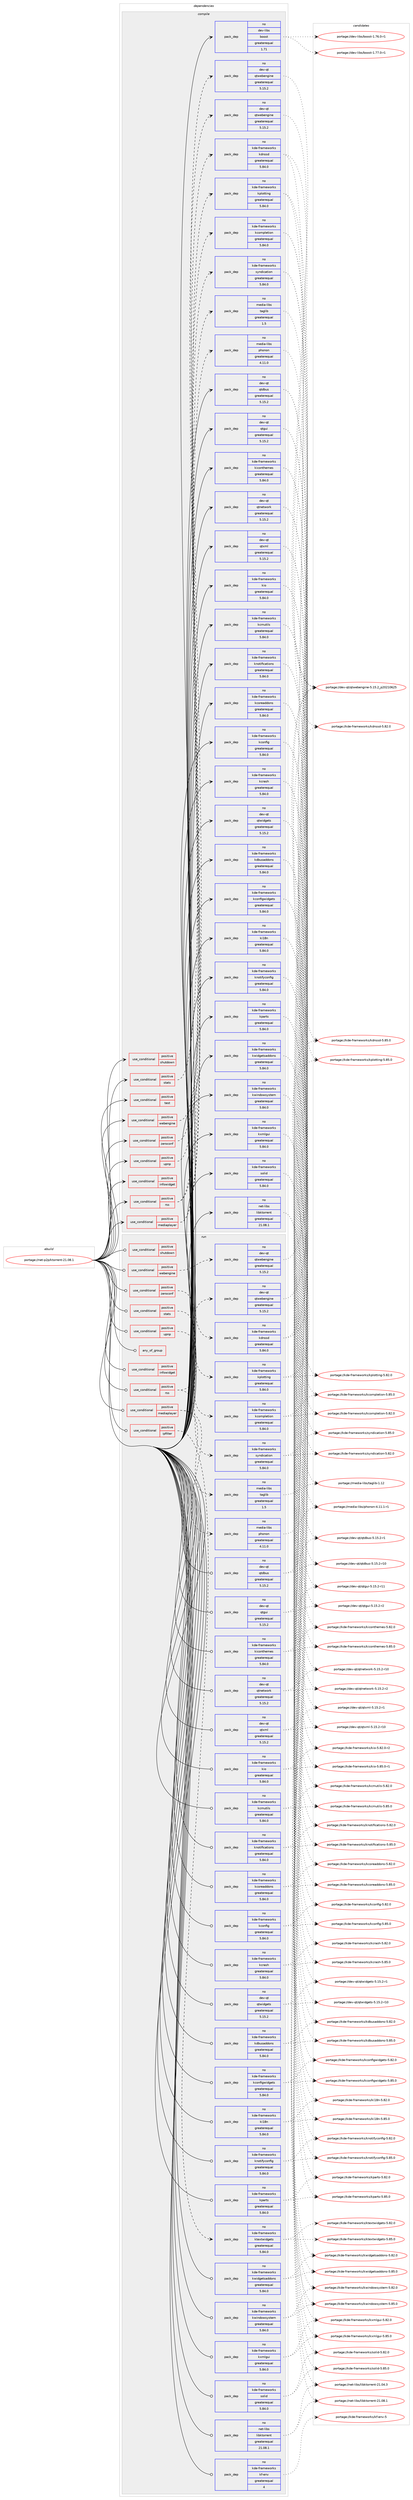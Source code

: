 digraph prolog {

# *************
# Graph options
# *************

newrank=true;
concentrate=true;
compound=true;
graph [rankdir=LR,fontname=Helvetica,fontsize=10,ranksep=1.5];#, ranksep=2.5, nodesep=0.2];
edge  [arrowhead=vee];
node  [fontname=Helvetica,fontsize=10];

# **********
# The ebuild
# **********

subgraph cluster_leftcol {
color=gray;
rank=same;
label=<<i>ebuild</i>>;
id [label="portage://net-p2p/ktorrent-21.08.1", color=red, width=4, href="../net-p2p/ktorrent-21.08.1.svg"];
}

# ****************
# The dependencies
# ****************

subgraph cluster_midcol {
color=gray;
label=<<i>dependencies</i>>;
subgraph cluster_compile {
fillcolor="#eeeeee";
style=filled;
label=<<i>compile</i>>;
subgraph cond71 {
dependency236 [label=<<TABLE BORDER="0" CELLBORDER="1" CELLSPACING="0" CELLPADDING="4"><TR><TD ROWSPAN="3" CELLPADDING="10">use_conditional</TD></TR><TR><TD>positive</TD></TR><TR><TD>infowidget</TD></TR></TABLE>>, shape=none, color=red];
# *** BEGIN UNKNOWN DEPENDENCY TYPE (TODO) ***
# dependency236 -> package_dependency(portage://net-p2p/ktorrent-21.08.1,install,no,dev-libs,geoip,none,[,,],[],[])
# *** END UNKNOWN DEPENDENCY TYPE (TODO) ***

}
id:e -> dependency236:w [weight=20,style="solid",arrowhead="vee"];
subgraph cond72 {
dependency237 [label=<<TABLE BORDER="0" CELLBORDER="1" CELLSPACING="0" CELLPADDING="4"><TR><TD ROWSPAN="3" CELLPADDING="10">use_conditional</TD></TR><TR><TD>positive</TD></TR><TR><TD>mediaplayer</TD></TR></TABLE>>, shape=none, color=red];
subgraph pack163 {
dependency238 [label=<<TABLE BORDER="0" CELLBORDER="1" CELLSPACING="0" CELLPADDING="4" WIDTH="220"><TR><TD ROWSPAN="6" CELLPADDING="30">pack_dep</TD></TR><TR><TD WIDTH="110">no</TD></TR><TR><TD>media-libs</TD></TR><TR><TD>phonon</TD></TR><TR><TD>greaterequal</TD></TR><TR><TD>4.11.0</TD></TR></TABLE>>, shape=none, color=blue];
}
dependency237:e -> dependency238:w [weight=20,style="dashed",arrowhead="vee"];
subgraph pack164 {
dependency239 [label=<<TABLE BORDER="0" CELLBORDER="1" CELLSPACING="0" CELLPADDING="4" WIDTH="220"><TR><TD ROWSPAN="6" CELLPADDING="30">pack_dep</TD></TR><TR><TD WIDTH="110">no</TD></TR><TR><TD>media-libs</TD></TR><TR><TD>taglib</TD></TR><TR><TD>greaterequal</TD></TR><TR><TD>1.5</TD></TR></TABLE>>, shape=none, color=blue];
}
dependency237:e -> dependency239:w [weight=20,style="dashed",arrowhead="vee"];
}
id:e -> dependency237:w [weight=20,style="solid",arrowhead="vee"];
subgraph cond73 {
dependency240 [label=<<TABLE BORDER="0" CELLBORDER="1" CELLSPACING="0" CELLPADDING="4"><TR><TD ROWSPAN="3" CELLPADDING="10">use_conditional</TD></TR><TR><TD>positive</TD></TR><TR><TD>rss</TD></TR></TABLE>>, shape=none, color=red];
subgraph pack165 {
dependency241 [label=<<TABLE BORDER="0" CELLBORDER="1" CELLSPACING="0" CELLPADDING="4" WIDTH="220"><TR><TD ROWSPAN="6" CELLPADDING="30">pack_dep</TD></TR><TR><TD WIDTH="110">no</TD></TR><TR><TD>dev-qt</TD></TR><TR><TD>qtwebengine</TD></TR><TR><TD>greaterequal</TD></TR><TR><TD>5.15.2</TD></TR></TABLE>>, shape=none, color=blue];
}
dependency240:e -> dependency241:w [weight=20,style="dashed",arrowhead="vee"];
subgraph pack166 {
dependency242 [label=<<TABLE BORDER="0" CELLBORDER="1" CELLSPACING="0" CELLPADDING="4" WIDTH="220"><TR><TD ROWSPAN="6" CELLPADDING="30">pack_dep</TD></TR><TR><TD WIDTH="110">no</TD></TR><TR><TD>kde-frameworks</TD></TR><TR><TD>syndication</TD></TR><TR><TD>greaterequal</TD></TR><TR><TD>5.84.0</TD></TR></TABLE>>, shape=none, color=blue];
}
dependency240:e -> dependency242:w [weight=20,style="dashed",arrowhead="vee"];
}
id:e -> dependency240:w [weight=20,style="solid",arrowhead="vee"];
subgraph cond74 {
dependency243 [label=<<TABLE BORDER="0" CELLBORDER="1" CELLSPACING="0" CELLPADDING="4"><TR><TD ROWSPAN="3" CELLPADDING="10">use_conditional</TD></TR><TR><TD>positive</TD></TR><TR><TD>shutdown</TD></TR></TABLE>>, shape=none, color=red];
# *** BEGIN UNKNOWN DEPENDENCY TYPE (TODO) ***
# dependency243 -> package_dependency(portage://net-p2p/ktorrent-21.08.1,install,no,kde-plasma,libkworkspace,none,[,,],[slot(5)],[])
# *** END UNKNOWN DEPENDENCY TYPE (TODO) ***

}
id:e -> dependency243:w [weight=20,style="solid",arrowhead="vee"];
subgraph cond75 {
dependency244 [label=<<TABLE BORDER="0" CELLBORDER="1" CELLSPACING="0" CELLPADDING="4"><TR><TD ROWSPAN="3" CELLPADDING="10">use_conditional</TD></TR><TR><TD>positive</TD></TR><TR><TD>stats</TD></TR></TABLE>>, shape=none, color=red];
subgraph pack167 {
dependency245 [label=<<TABLE BORDER="0" CELLBORDER="1" CELLSPACING="0" CELLPADDING="4" WIDTH="220"><TR><TD ROWSPAN="6" CELLPADDING="30">pack_dep</TD></TR><TR><TD WIDTH="110">no</TD></TR><TR><TD>kde-frameworks</TD></TR><TR><TD>kplotting</TD></TR><TR><TD>greaterequal</TD></TR><TR><TD>5.84.0</TD></TR></TABLE>>, shape=none, color=blue];
}
dependency244:e -> dependency245:w [weight=20,style="dashed",arrowhead="vee"];
}
id:e -> dependency244:w [weight=20,style="solid",arrowhead="vee"];
subgraph cond76 {
dependency246 [label=<<TABLE BORDER="0" CELLBORDER="1" CELLSPACING="0" CELLPADDING="4"><TR><TD ROWSPAN="3" CELLPADDING="10">use_conditional</TD></TR><TR><TD>positive</TD></TR><TR><TD>test</TD></TR></TABLE>>, shape=none, color=red];
# *** BEGIN UNKNOWN DEPENDENCY TYPE (TODO) ***
# dependency246 -> package_dependency(portage://net-p2p/ktorrent-21.08.1,install,no,dev-qt,qttest,none,[,,],[slot(5)],[])
# *** END UNKNOWN DEPENDENCY TYPE (TODO) ***

}
id:e -> dependency246:w [weight=20,style="solid",arrowhead="vee"];
subgraph cond77 {
dependency247 [label=<<TABLE BORDER="0" CELLBORDER="1" CELLSPACING="0" CELLPADDING="4"><TR><TD ROWSPAN="3" CELLPADDING="10">use_conditional</TD></TR><TR><TD>positive</TD></TR><TR><TD>upnp</TD></TR></TABLE>>, shape=none, color=red];
subgraph pack168 {
dependency248 [label=<<TABLE BORDER="0" CELLBORDER="1" CELLSPACING="0" CELLPADDING="4" WIDTH="220"><TR><TD ROWSPAN="6" CELLPADDING="30">pack_dep</TD></TR><TR><TD WIDTH="110">no</TD></TR><TR><TD>kde-frameworks</TD></TR><TR><TD>kcompletion</TD></TR><TR><TD>greaterequal</TD></TR><TR><TD>5.84.0</TD></TR></TABLE>>, shape=none, color=blue];
}
dependency247:e -> dependency248:w [weight=20,style="dashed",arrowhead="vee"];
}
id:e -> dependency247:w [weight=20,style="solid",arrowhead="vee"];
subgraph cond78 {
dependency249 [label=<<TABLE BORDER="0" CELLBORDER="1" CELLSPACING="0" CELLPADDING="4"><TR><TD ROWSPAN="3" CELLPADDING="10">use_conditional</TD></TR><TR><TD>positive</TD></TR><TR><TD>webengine</TD></TR></TABLE>>, shape=none, color=red];
subgraph pack169 {
dependency250 [label=<<TABLE BORDER="0" CELLBORDER="1" CELLSPACING="0" CELLPADDING="4" WIDTH="220"><TR><TD ROWSPAN="6" CELLPADDING="30">pack_dep</TD></TR><TR><TD WIDTH="110">no</TD></TR><TR><TD>dev-qt</TD></TR><TR><TD>qtwebengine</TD></TR><TR><TD>greaterequal</TD></TR><TR><TD>5.15.2</TD></TR></TABLE>>, shape=none, color=blue];
}
dependency249:e -> dependency250:w [weight=20,style="dashed",arrowhead="vee"];
}
id:e -> dependency249:w [weight=20,style="solid",arrowhead="vee"];
subgraph cond79 {
dependency251 [label=<<TABLE BORDER="0" CELLBORDER="1" CELLSPACING="0" CELLPADDING="4"><TR><TD ROWSPAN="3" CELLPADDING="10">use_conditional</TD></TR><TR><TD>positive</TD></TR><TR><TD>zeroconf</TD></TR></TABLE>>, shape=none, color=red];
subgraph pack170 {
dependency252 [label=<<TABLE BORDER="0" CELLBORDER="1" CELLSPACING="0" CELLPADDING="4" WIDTH="220"><TR><TD ROWSPAN="6" CELLPADDING="30">pack_dep</TD></TR><TR><TD WIDTH="110">no</TD></TR><TR><TD>kde-frameworks</TD></TR><TR><TD>kdnssd</TD></TR><TR><TD>greaterequal</TD></TR><TR><TD>5.84.0</TD></TR></TABLE>>, shape=none, color=blue];
}
dependency251:e -> dependency252:w [weight=20,style="dashed",arrowhead="vee"];
}
id:e -> dependency251:w [weight=20,style="solid",arrowhead="vee"];
subgraph pack171 {
dependency253 [label=<<TABLE BORDER="0" CELLBORDER="1" CELLSPACING="0" CELLPADDING="4" WIDTH="220"><TR><TD ROWSPAN="6" CELLPADDING="30">pack_dep</TD></TR><TR><TD WIDTH="110">no</TD></TR><TR><TD>dev-libs</TD></TR><TR><TD>boost</TD></TR><TR><TD>greaterequal</TD></TR><TR><TD>1.71</TD></TR></TABLE>>, shape=none, color=blue];
}
id:e -> dependency253:w [weight=20,style="solid",arrowhead="vee"];
# *** BEGIN UNKNOWN DEPENDENCY TYPE (TODO) ***
# id -> package_dependency(portage://net-p2p/ktorrent-21.08.1,install,no,dev-qt,qtcore,none,[,,],[slot(5)],[])
# *** END UNKNOWN DEPENDENCY TYPE (TODO) ***

subgraph pack172 {
dependency254 [label=<<TABLE BORDER="0" CELLBORDER="1" CELLSPACING="0" CELLPADDING="4" WIDTH="220"><TR><TD ROWSPAN="6" CELLPADDING="30">pack_dep</TD></TR><TR><TD WIDTH="110">no</TD></TR><TR><TD>dev-qt</TD></TR><TR><TD>qtdbus</TD></TR><TR><TD>greaterequal</TD></TR><TR><TD>5.15.2</TD></TR></TABLE>>, shape=none, color=blue];
}
id:e -> dependency254:w [weight=20,style="solid",arrowhead="vee"];
subgraph pack173 {
dependency255 [label=<<TABLE BORDER="0" CELLBORDER="1" CELLSPACING="0" CELLPADDING="4" WIDTH="220"><TR><TD ROWSPAN="6" CELLPADDING="30">pack_dep</TD></TR><TR><TD WIDTH="110">no</TD></TR><TR><TD>dev-qt</TD></TR><TR><TD>qtgui</TD></TR><TR><TD>greaterequal</TD></TR><TR><TD>5.15.2</TD></TR></TABLE>>, shape=none, color=blue];
}
id:e -> dependency255:w [weight=20,style="solid",arrowhead="vee"];
subgraph pack174 {
dependency256 [label=<<TABLE BORDER="0" CELLBORDER="1" CELLSPACING="0" CELLPADDING="4" WIDTH="220"><TR><TD ROWSPAN="6" CELLPADDING="30">pack_dep</TD></TR><TR><TD WIDTH="110">no</TD></TR><TR><TD>dev-qt</TD></TR><TR><TD>qtnetwork</TD></TR><TR><TD>greaterequal</TD></TR><TR><TD>5.15.2</TD></TR></TABLE>>, shape=none, color=blue];
}
id:e -> dependency256:w [weight=20,style="solid",arrowhead="vee"];
subgraph pack175 {
dependency257 [label=<<TABLE BORDER="0" CELLBORDER="1" CELLSPACING="0" CELLPADDING="4" WIDTH="220"><TR><TD ROWSPAN="6" CELLPADDING="30">pack_dep</TD></TR><TR><TD WIDTH="110">no</TD></TR><TR><TD>dev-qt</TD></TR><TR><TD>qtwidgets</TD></TR><TR><TD>greaterequal</TD></TR><TR><TD>5.15.2</TD></TR></TABLE>>, shape=none, color=blue];
}
id:e -> dependency257:w [weight=20,style="solid",arrowhead="vee"];
subgraph pack176 {
dependency258 [label=<<TABLE BORDER="0" CELLBORDER="1" CELLSPACING="0" CELLPADDING="4" WIDTH="220"><TR><TD ROWSPAN="6" CELLPADDING="30">pack_dep</TD></TR><TR><TD WIDTH="110">no</TD></TR><TR><TD>dev-qt</TD></TR><TR><TD>qtxml</TD></TR><TR><TD>greaterequal</TD></TR><TR><TD>5.15.2</TD></TR></TABLE>>, shape=none, color=blue];
}
id:e -> dependency258:w [weight=20,style="solid",arrowhead="vee"];
subgraph pack177 {
dependency259 [label=<<TABLE BORDER="0" CELLBORDER="1" CELLSPACING="0" CELLPADDING="4" WIDTH="220"><TR><TD ROWSPAN="6" CELLPADDING="30">pack_dep</TD></TR><TR><TD WIDTH="110">no</TD></TR><TR><TD>kde-frameworks</TD></TR><TR><TD>kcmutils</TD></TR><TR><TD>greaterequal</TD></TR><TR><TD>5.84.0</TD></TR></TABLE>>, shape=none, color=blue];
}
id:e -> dependency259:w [weight=20,style="solid",arrowhead="vee"];
subgraph pack178 {
dependency260 [label=<<TABLE BORDER="0" CELLBORDER="1" CELLSPACING="0" CELLPADDING="4" WIDTH="220"><TR><TD ROWSPAN="6" CELLPADDING="30">pack_dep</TD></TR><TR><TD WIDTH="110">no</TD></TR><TR><TD>kde-frameworks</TD></TR><TR><TD>kconfig</TD></TR><TR><TD>greaterequal</TD></TR><TR><TD>5.84.0</TD></TR></TABLE>>, shape=none, color=blue];
}
id:e -> dependency260:w [weight=20,style="solid",arrowhead="vee"];
subgraph pack179 {
dependency261 [label=<<TABLE BORDER="0" CELLBORDER="1" CELLSPACING="0" CELLPADDING="4" WIDTH="220"><TR><TD ROWSPAN="6" CELLPADDING="30">pack_dep</TD></TR><TR><TD WIDTH="110">no</TD></TR><TR><TD>kde-frameworks</TD></TR><TR><TD>kconfigwidgets</TD></TR><TR><TD>greaterequal</TD></TR><TR><TD>5.84.0</TD></TR></TABLE>>, shape=none, color=blue];
}
id:e -> dependency261:w [weight=20,style="solid",arrowhead="vee"];
subgraph pack180 {
dependency262 [label=<<TABLE BORDER="0" CELLBORDER="1" CELLSPACING="0" CELLPADDING="4" WIDTH="220"><TR><TD ROWSPAN="6" CELLPADDING="30">pack_dep</TD></TR><TR><TD WIDTH="110">no</TD></TR><TR><TD>kde-frameworks</TD></TR><TR><TD>kcoreaddons</TD></TR><TR><TD>greaterequal</TD></TR><TR><TD>5.84.0</TD></TR></TABLE>>, shape=none, color=blue];
}
id:e -> dependency262:w [weight=20,style="solid",arrowhead="vee"];
subgraph pack181 {
dependency263 [label=<<TABLE BORDER="0" CELLBORDER="1" CELLSPACING="0" CELLPADDING="4" WIDTH="220"><TR><TD ROWSPAN="6" CELLPADDING="30">pack_dep</TD></TR><TR><TD WIDTH="110">no</TD></TR><TR><TD>kde-frameworks</TD></TR><TR><TD>kcrash</TD></TR><TR><TD>greaterequal</TD></TR><TR><TD>5.84.0</TD></TR></TABLE>>, shape=none, color=blue];
}
id:e -> dependency263:w [weight=20,style="solid",arrowhead="vee"];
subgraph pack182 {
dependency264 [label=<<TABLE BORDER="0" CELLBORDER="1" CELLSPACING="0" CELLPADDING="4" WIDTH="220"><TR><TD ROWSPAN="6" CELLPADDING="30">pack_dep</TD></TR><TR><TD WIDTH="110">no</TD></TR><TR><TD>kde-frameworks</TD></TR><TR><TD>kdbusaddons</TD></TR><TR><TD>greaterequal</TD></TR><TR><TD>5.84.0</TD></TR></TABLE>>, shape=none, color=blue];
}
id:e -> dependency264:w [weight=20,style="solid",arrowhead="vee"];
subgraph pack183 {
dependency265 [label=<<TABLE BORDER="0" CELLBORDER="1" CELLSPACING="0" CELLPADDING="4" WIDTH="220"><TR><TD ROWSPAN="6" CELLPADDING="30">pack_dep</TD></TR><TR><TD WIDTH="110">no</TD></TR><TR><TD>kde-frameworks</TD></TR><TR><TD>ki18n</TD></TR><TR><TD>greaterequal</TD></TR><TR><TD>5.84.0</TD></TR></TABLE>>, shape=none, color=blue];
}
id:e -> dependency265:w [weight=20,style="solid",arrowhead="vee"];
subgraph pack184 {
dependency266 [label=<<TABLE BORDER="0" CELLBORDER="1" CELLSPACING="0" CELLPADDING="4" WIDTH="220"><TR><TD ROWSPAN="6" CELLPADDING="30">pack_dep</TD></TR><TR><TD WIDTH="110">no</TD></TR><TR><TD>kde-frameworks</TD></TR><TR><TD>kiconthemes</TD></TR><TR><TD>greaterequal</TD></TR><TR><TD>5.84.0</TD></TR></TABLE>>, shape=none, color=blue];
}
id:e -> dependency266:w [weight=20,style="solid",arrowhead="vee"];
subgraph pack185 {
dependency267 [label=<<TABLE BORDER="0" CELLBORDER="1" CELLSPACING="0" CELLPADDING="4" WIDTH="220"><TR><TD ROWSPAN="6" CELLPADDING="30">pack_dep</TD></TR><TR><TD WIDTH="110">no</TD></TR><TR><TD>kde-frameworks</TD></TR><TR><TD>kio</TD></TR><TR><TD>greaterequal</TD></TR><TR><TD>5.84.0</TD></TR></TABLE>>, shape=none, color=blue];
}
id:e -> dependency267:w [weight=20,style="solid",arrowhead="vee"];
subgraph pack186 {
dependency268 [label=<<TABLE BORDER="0" CELLBORDER="1" CELLSPACING="0" CELLPADDING="4" WIDTH="220"><TR><TD ROWSPAN="6" CELLPADDING="30">pack_dep</TD></TR><TR><TD WIDTH="110">no</TD></TR><TR><TD>kde-frameworks</TD></TR><TR><TD>knotifications</TD></TR><TR><TD>greaterequal</TD></TR><TR><TD>5.84.0</TD></TR></TABLE>>, shape=none, color=blue];
}
id:e -> dependency268:w [weight=20,style="solid",arrowhead="vee"];
subgraph pack187 {
dependency269 [label=<<TABLE BORDER="0" CELLBORDER="1" CELLSPACING="0" CELLPADDING="4" WIDTH="220"><TR><TD ROWSPAN="6" CELLPADDING="30">pack_dep</TD></TR><TR><TD WIDTH="110">no</TD></TR><TR><TD>kde-frameworks</TD></TR><TR><TD>knotifyconfig</TD></TR><TR><TD>greaterequal</TD></TR><TR><TD>5.84.0</TD></TR></TABLE>>, shape=none, color=blue];
}
id:e -> dependency269:w [weight=20,style="solid",arrowhead="vee"];
subgraph pack188 {
dependency270 [label=<<TABLE BORDER="0" CELLBORDER="1" CELLSPACING="0" CELLPADDING="4" WIDTH="220"><TR><TD ROWSPAN="6" CELLPADDING="30">pack_dep</TD></TR><TR><TD WIDTH="110">no</TD></TR><TR><TD>kde-frameworks</TD></TR><TR><TD>kparts</TD></TR><TR><TD>greaterequal</TD></TR><TR><TD>5.84.0</TD></TR></TABLE>>, shape=none, color=blue];
}
id:e -> dependency270:w [weight=20,style="solid",arrowhead="vee"];
subgraph pack189 {
dependency271 [label=<<TABLE BORDER="0" CELLBORDER="1" CELLSPACING="0" CELLPADDING="4" WIDTH="220"><TR><TD ROWSPAN="6" CELLPADDING="30">pack_dep</TD></TR><TR><TD WIDTH="110">no</TD></TR><TR><TD>kde-frameworks</TD></TR><TR><TD>kwidgetsaddons</TD></TR><TR><TD>greaterequal</TD></TR><TR><TD>5.84.0</TD></TR></TABLE>>, shape=none, color=blue];
}
id:e -> dependency271:w [weight=20,style="solid",arrowhead="vee"];
subgraph pack190 {
dependency272 [label=<<TABLE BORDER="0" CELLBORDER="1" CELLSPACING="0" CELLPADDING="4" WIDTH="220"><TR><TD ROWSPAN="6" CELLPADDING="30">pack_dep</TD></TR><TR><TD WIDTH="110">no</TD></TR><TR><TD>kde-frameworks</TD></TR><TR><TD>kwindowsystem</TD></TR><TR><TD>greaterequal</TD></TR><TR><TD>5.84.0</TD></TR></TABLE>>, shape=none, color=blue];
}
id:e -> dependency272:w [weight=20,style="solid",arrowhead="vee"];
subgraph pack191 {
dependency273 [label=<<TABLE BORDER="0" CELLBORDER="1" CELLSPACING="0" CELLPADDING="4" WIDTH="220"><TR><TD ROWSPAN="6" CELLPADDING="30">pack_dep</TD></TR><TR><TD WIDTH="110">no</TD></TR><TR><TD>kde-frameworks</TD></TR><TR><TD>kxmlgui</TD></TR><TR><TD>greaterequal</TD></TR><TR><TD>5.84.0</TD></TR></TABLE>>, shape=none, color=blue];
}
id:e -> dependency273:w [weight=20,style="solid",arrowhead="vee"];
subgraph pack192 {
dependency274 [label=<<TABLE BORDER="0" CELLBORDER="1" CELLSPACING="0" CELLPADDING="4" WIDTH="220"><TR><TD ROWSPAN="6" CELLPADDING="30">pack_dep</TD></TR><TR><TD WIDTH="110">no</TD></TR><TR><TD>kde-frameworks</TD></TR><TR><TD>solid</TD></TR><TR><TD>greaterequal</TD></TR><TR><TD>5.84.0</TD></TR></TABLE>>, shape=none, color=blue];
}
id:e -> dependency274:w [weight=20,style="solid",arrowhead="vee"];
subgraph pack193 {
dependency275 [label=<<TABLE BORDER="0" CELLBORDER="1" CELLSPACING="0" CELLPADDING="4" WIDTH="220"><TR><TD ROWSPAN="6" CELLPADDING="30">pack_dep</TD></TR><TR><TD WIDTH="110">no</TD></TR><TR><TD>net-libs</TD></TR><TR><TD>libktorrent</TD></TR><TR><TD>greaterequal</TD></TR><TR><TD>21.08.1</TD></TR></TABLE>>, shape=none, color=blue];
}
id:e -> dependency275:w [weight=20,style="solid",arrowhead="vee"];
}
subgraph cluster_compileandrun {
fillcolor="#eeeeee";
style=filled;
label=<<i>compile and run</i>>;
}
subgraph cluster_run {
fillcolor="#eeeeee";
style=filled;
label=<<i>run</i>>;
subgraph any4 {
dependency276 [label=<<TABLE BORDER="0" CELLBORDER="1" CELLSPACING="0" CELLPADDING="4"><TR><TD CELLPADDING="10">any_of_group</TD></TR></TABLE>>, shape=none, color=red];# *** BEGIN UNKNOWN DEPENDENCY TYPE (TODO) ***
# dependency276 -> package_dependency(portage://net-p2p/ktorrent-21.08.1,run,no,kde-frameworks,breeze-icons,none,[,,],any_different_slot,[])
# *** END UNKNOWN DEPENDENCY TYPE (TODO) ***

# *** BEGIN UNKNOWN DEPENDENCY TYPE (TODO) ***
# dependency276 -> package_dependency(portage://net-p2p/ktorrent-21.08.1,run,no,kde-frameworks,oxygen-icons,none,[,,],any_different_slot,[])
# *** END UNKNOWN DEPENDENCY TYPE (TODO) ***

}
id:e -> dependency276:w [weight=20,style="solid",arrowhead="odot"];
subgraph cond80 {
dependency277 [label=<<TABLE BORDER="0" CELLBORDER="1" CELLSPACING="0" CELLPADDING="4"><TR><TD ROWSPAN="3" CELLPADDING="10">use_conditional</TD></TR><TR><TD>positive</TD></TR><TR><TD>infowidget</TD></TR></TABLE>>, shape=none, color=red];
# *** BEGIN UNKNOWN DEPENDENCY TYPE (TODO) ***
# dependency277 -> package_dependency(portage://net-p2p/ktorrent-21.08.1,run,no,dev-libs,geoip,none,[,,],[],[])
# *** END UNKNOWN DEPENDENCY TYPE (TODO) ***

}
id:e -> dependency277:w [weight=20,style="solid",arrowhead="odot"];
subgraph cond81 {
dependency278 [label=<<TABLE BORDER="0" CELLBORDER="1" CELLSPACING="0" CELLPADDING="4"><TR><TD ROWSPAN="3" CELLPADDING="10">use_conditional</TD></TR><TR><TD>positive</TD></TR><TR><TD>ipfilter</TD></TR></TABLE>>, shape=none, color=red];
# *** BEGIN UNKNOWN DEPENDENCY TYPE (TODO) ***
# dependency278 -> package_dependency(portage://net-p2p/ktorrent-21.08.1,run,no,app-arch,bzip2,none,[,,],[],[])
# *** END UNKNOWN DEPENDENCY TYPE (TODO) ***

# *** BEGIN UNKNOWN DEPENDENCY TYPE (TODO) ***
# dependency278 -> package_dependency(portage://net-p2p/ktorrent-21.08.1,run,no,app-arch,unzip,none,[,,],[],[])
# *** END UNKNOWN DEPENDENCY TYPE (TODO) ***

# *** BEGIN UNKNOWN DEPENDENCY TYPE (TODO) ***
# dependency278 -> package_dependency(portage://net-p2p/ktorrent-21.08.1,run,no,kde-apps,kio-extras,none,[,,],[slot(5)],[])
# *** END UNKNOWN DEPENDENCY TYPE (TODO) ***

subgraph pack194 {
dependency279 [label=<<TABLE BORDER="0" CELLBORDER="1" CELLSPACING="0" CELLPADDING="4" WIDTH="220"><TR><TD ROWSPAN="6" CELLPADDING="30">pack_dep</TD></TR><TR><TD WIDTH="110">no</TD></TR><TR><TD>kde-frameworks</TD></TR><TR><TD>ktextwidgets</TD></TR><TR><TD>greaterequal</TD></TR><TR><TD>5.84.0</TD></TR></TABLE>>, shape=none, color=blue];
}
dependency278:e -> dependency279:w [weight=20,style="dashed",arrowhead="vee"];
}
id:e -> dependency278:w [weight=20,style="solid",arrowhead="odot"];
subgraph cond82 {
dependency280 [label=<<TABLE BORDER="0" CELLBORDER="1" CELLSPACING="0" CELLPADDING="4"><TR><TD ROWSPAN="3" CELLPADDING="10">use_conditional</TD></TR><TR><TD>positive</TD></TR><TR><TD>mediaplayer</TD></TR></TABLE>>, shape=none, color=red];
subgraph pack195 {
dependency281 [label=<<TABLE BORDER="0" CELLBORDER="1" CELLSPACING="0" CELLPADDING="4" WIDTH="220"><TR><TD ROWSPAN="6" CELLPADDING="30">pack_dep</TD></TR><TR><TD WIDTH="110">no</TD></TR><TR><TD>media-libs</TD></TR><TR><TD>phonon</TD></TR><TR><TD>greaterequal</TD></TR><TR><TD>4.11.0</TD></TR></TABLE>>, shape=none, color=blue];
}
dependency280:e -> dependency281:w [weight=20,style="dashed",arrowhead="vee"];
subgraph pack196 {
dependency282 [label=<<TABLE BORDER="0" CELLBORDER="1" CELLSPACING="0" CELLPADDING="4" WIDTH="220"><TR><TD ROWSPAN="6" CELLPADDING="30">pack_dep</TD></TR><TR><TD WIDTH="110">no</TD></TR><TR><TD>media-libs</TD></TR><TR><TD>taglib</TD></TR><TR><TD>greaterequal</TD></TR><TR><TD>1.5</TD></TR></TABLE>>, shape=none, color=blue];
}
dependency280:e -> dependency282:w [weight=20,style="dashed",arrowhead="vee"];
}
id:e -> dependency280:w [weight=20,style="solid",arrowhead="odot"];
subgraph cond83 {
dependency283 [label=<<TABLE BORDER="0" CELLBORDER="1" CELLSPACING="0" CELLPADDING="4"><TR><TD ROWSPAN="3" CELLPADDING="10">use_conditional</TD></TR><TR><TD>positive</TD></TR><TR><TD>rss</TD></TR></TABLE>>, shape=none, color=red];
subgraph pack197 {
dependency284 [label=<<TABLE BORDER="0" CELLBORDER="1" CELLSPACING="0" CELLPADDING="4" WIDTH="220"><TR><TD ROWSPAN="6" CELLPADDING="30">pack_dep</TD></TR><TR><TD WIDTH="110">no</TD></TR><TR><TD>dev-qt</TD></TR><TR><TD>qtwebengine</TD></TR><TR><TD>greaterequal</TD></TR><TR><TD>5.15.2</TD></TR></TABLE>>, shape=none, color=blue];
}
dependency283:e -> dependency284:w [weight=20,style="dashed",arrowhead="vee"];
subgraph pack198 {
dependency285 [label=<<TABLE BORDER="0" CELLBORDER="1" CELLSPACING="0" CELLPADDING="4" WIDTH="220"><TR><TD ROWSPAN="6" CELLPADDING="30">pack_dep</TD></TR><TR><TD WIDTH="110">no</TD></TR><TR><TD>kde-frameworks</TD></TR><TR><TD>syndication</TD></TR><TR><TD>greaterequal</TD></TR><TR><TD>5.84.0</TD></TR></TABLE>>, shape=none, color=blue];
}
dependency283:e -> dependency285:w [weight=20,style="dashed",arrowhead="vee"];
}
id:e -> dependency283:w [weight=20,style="solid",arrowhead="odot"];
subgraph cond84 {
dependency286 [label=<<TABLE BORDER="0" CELLBORDER="1" CELLSPACING="0" CELLPADDING="4"><TR><TD ROWSPAN="3" CELLPADDING="10">use_conditional</TD></TR><TR><TD>positive</TD></TR><TR><TD>shutdown</TD></TR></TABLE>>, shape=none, color=red];
# *** BEGIN UNKNOWN DEPENDENCY TYPE (TODO) ***
# dependency286 -> package_dependency(portage://net-p2p/ktorrent-21.08.1,run,no,kde-plasma,libkworkspace,none,[,,],[slot(5)],[])
# *** END UNKNOWN DEPENDENCY TYPE (TODO) ***

}
id:e -> dependency286:w [weight=20,style="solid",arrowhead="odot"];
subgraph cond85 {
dependency287 [label=<<TABLE BORDER="0" CELLBORDER="1" CELLSPACING="0" CELLPADDING="4"><TR><TD ROWSPAN="3" CELLPADDING="10">use_conditional</TD></TR><TR><TD>positive</TD></TR><TR><TD>stats</TD></TR></TABLE>>, shape=none, color=red];
subgraph pack199 {
dependency288 [label=<<TABLE BORDER="0" CELLBORDER="1" CELLSPACING="0" CELLPADDING="4" WIDTH="220"><TR><TD ROWSPAN="6" CELLPADDING="30">pack_dep</TD></TR><TR><TD WIDTH="110">no</TD></TR><TR><TD>kde-frameworks</TD></TR><TR><TD>kplotting</TD></TR><TR><TD>greaterequal</TD></TR><TR><TD>5.84.0</TD></TR></TABLE>>, shape=none, color=blue];
}
dependency287:e -> dependency288:w [weight=20,style="dashed",arrowhead="vee"];
}
id:e -> dependency287:w [weight=20,style="solid",arrowhead="odot"];
subgraph cond86 {
dependency289 [label=<<TABLE BORDER="0" CELLBORDER="1" CELLSPACING="0" CELLPADDING="4"><TR><TD ROWSPAN="3" CELLPADDING="10">use_conditional</TD></TR><TR><TD>positive</TD></TR><TR><TD>upnp</TD></TR></TABLE>>, shape=none, color=red];
subgraph pack200 {
dependency290 [label=<<TABLE BORDER="0" CELLBORDER="1" CELLSPACING="0" CELLPADDING="4" WIDTH="220"><TR><TD ROWSPAN="6" CELLPADDING="30">pack_dep</TD></TR><TR><TD WIDTH="110">no</TD></TR><TR><TD>kde-frameworks</TD></TR><TR><TD>kcompletion</TD></TR><TR><TD>greaterequal</TD></TR><TR><TD>5.84.0</TD></TR></TABLE>>, shape=none, color=blue];
}
dependency289:e -> dependency290:w [weight=20,style="dashed",arrowhead="vee"];
}
id:e -> dependency289:w [weight=20,style="solid",arrowhead="odot"];
subgraph cond87 {
dependency291 [label=<<TABLE BORDER="0" CELLBORDER="1" CELLSPACING="0" CELLPADDING="4"><TR><TD ROWSPAN="3" CELLPADDING="10">use_conditional</TD></TR><TR><TD>positive</TD></TR><TR><TD>webengine</TD></TR></TABLE>>, shape=none, color=red];
subgraph pack201 {
dependency292 [label=<<TABLE BORDER="0" CELLBORDER="1" CELLSPACING="0" CELLPADDING="4" WIDTH="220"><TR><TD ROWSPAN="6" CELLPADDING="30">pack_dep</TD></TR><TR><TD WIDTH="110">no</TD></TR><TR><TD>dev-qt</TD></TR><TR><TD>qtwebengine</TD></TR><TR><TD>greaterequal</TD></TR><TR><TD>5.15.2</TD></TR></TABLE>>, shape=none, color=blue];
}
dependency291:e -> dependency292:w [weight=20,style="dashed",arrowhead="vee"];
}
id:e -> dependency291:w [weight=20,style="solid",arrowhead="odot"];
subgraph cond88 {
dependency293 [label=<<TABLE BORDER="0" CELLBORDER="1" CELLSPACING="0" CELLPADDING="4"><TR><TD ROWSPAN="3" CELLPADDING="10">use_conditional</TD></TR><TR><TD>positive</TD></TR><TR><TD>zeroconf</TD></TR></TABLE>>, shape=none, color=red];
subgraph pack202 {
dependency294 [label=<<TABLE BORDER="0" CELLBORDER="1" CELLSPACING="0" CELLPADDING="4" WIDTH="220"><TR><TD ROWSPAN="6" CELLPADDING="30">pack_dep</TD></TR><TR><TD WIDTH="110">no</TD></TR><TR><TD>kde-frameworks</TD></TR><TR><TD>kdnssd</TD></TR><TR><TD>greaterequal</TD></TR><TR><TD>5.84.0</TD></TR></TABLE>>, shape=none, color=blue];
}
dependency293:e -> dependency294:w [weight=20,style="dashed",arrowhead="vee"];
}
id:e -> dependency293:w [weight=20,style="solid",arrowhead="odot"];
# *** BEGIN UNKNOWN DEPENDENCY TYPE (TODO) ***
# id -> package_dependency(portage://net-p2p/ktorrent-21.08.1,run,no,dev-qt,qtcore,none,[,,],[slot(5)],[])
# *** END UNKNOWN DEPENDENCY TYPE (TODO) ***

subgraph pack203 {
dependency295 [label=<<TABLE BORDER="0" CELLBORDER="1" CELLSPACING="0" CELLPADDING="4" WIDTH="220"><TR><TD ROWSPAN="6" CELLPADDING="30">pack_dep</TD></TR><TR><TD WIDTH="110">no</TD></TR><TR><TD>dev-qt</TD></TR><TR><TD>qtdbus</TD></TR><TR><TD>greaterequal</TD></TR><TR><TD>5.15.2</TD></TR></TABLE>>, shape=none, color=blue];
}
id:e -> dependency295:w [weight=20,style="solid",arrowhead="odot"];
subgraph pack204 {
dependency296 [label=<<TABLE BORDER="0" CELLBORDER="1" CELLSPACING="0" CELLPADDING="4" WIDTH="220"><TR><TD ROWSPAN="6" CELLPADDING="30">pack_dep</TD></TR><TR><TD WIDTH="110">no</TD></TR><TR><TD>dev-qt</TD></TR><TR><TD>qtgui</TD></TR><TR><TD>greaterequal</TD></TR><TR><TD>5.15.2</TD></TR></TABLE>>, shape=none, color=blue];
}
id:e -> dependency296:w [weight=20,style="solid",arrowhead="odot"];
subgraph pack205 {
dependency297 [label=<<TABLE BORDER="0" CELLBORDER="1" CELLSPACING="0" CELLPADDING="4" WIDTH="220"><TR><TD ROWSPAN="6" CELLPADDING="30">pack_dep</TD></TR><TR><TD WIDTH="110">no</TD></TR><TR><TD>dev-qt</TD></TR><TR><TD>qtnetwork</TD></TR><TR><TD>greaterequal</TD></TR><TR><TD>5.15.2</TD></TR></TABLE>>, shape=none, color=blue];
}
id:e -> dependency297:w [weight=20,style="solid",arrowhead="odot"];
subgraph pack206 {
dependency298 [label=<<TABLE BORDER="0" CELLBORDER="1" CELLSPACING="0" CELLPADDING="4" WIDTH="220"><TR><TD ROWSPAN="6" CELLPADDING="30">pack_dep</TD></TR><TR><TD WIDTH="110">no</TD></TR><TR><TD>dev-qt</TD></TR><TR><TD>qtwidgets</TD></TR><TR><TD>greaterequal</TD></TR><TR><TD>5.15.2</TD></TR></TABLE>>, shape=none, color=blue];
}
id:e -> dependency298:w [weight=20,style="solid",arrowhead="odot"];
subgraph pack207 {
dependency299 [label=<<TABLE BORDER="0" CELLBORDER="1" CELLSPACING="0" CELLPADDING="4" WIDTH="220"><TR><TD ROWSPAN="6" CELLPADDING="30">pack_dep</TD></TR><TR><TD WIDTH="110">no</TD></TR><TR><TD>dev-qt</TD></TR><TR><TD>qtxml</TD></TR><TR><TD>greaterequal</TD></TR><TR><TD>5.15.2</TD></TR></TABLE>>, shape=none, color=blue];
}
id:e -> dependency299:w [weight=20,style="solid",arrowhead="odot"];
subgraph pack208 {
dependency300 [label=<<TABLE BORDER="0" CELLBORDER="1" CELLSPACING="0" CELLPADDING="4" WIDTH="220"><TR><TD ROWSPAN="6" CELLPADDING="30">pack_dep</TD></TR><TR><TD WIDTH="110">no</TD></TR><TR><TD>kde-frameworks</TD></TR><TR><TD>kcmutils</TD></TR><TR><TD>greaterequal</TD></TR><TR><TD>5.84.0</TD></TR></TABLE>>, shape=none, color=blue];
}
id:e -> dependency300:w [weight=20,style="solid",arrowhead="odot"];
subgraph pack209 {
dependency301 [label=<<TABLE BORDER="0" CELLBORDER="1" CELLSPACING="0" CELLPADDING="4" WIDTH="220"><TR><TD ROWSPAN="6" CELLPADDING="30">pack_dep</TD></TR><TR><TD WIDTH="110">no</TD></TR><TR><TD>kde-frameworks</TD></TR><TR><TD>kconfig</TD></TR><TR><TD>greaterequal</TD></TR><TR><TD>5.84.0</TD></TR></TABLE>>, shape=none, color=blue];
}
id:e -> dependency301:w [weight=20,style="solid",arrowhead="odot"];
subgraph pack210 {
dependency302 [label=<<TABLE BORDER="0" CELLBORDER="1" CELLSPACING="0" CELLPADDING="4" WIDTH="220"><TR><TD ROWSPAN="6" CELLPADDING="30">pack_dep</TD></TR><TR><TD WIDTH="110">no</TD></TR><TR><TD>kde-frameworks</TD></TR><TR><TD>kconfigwidgets</TD></TR><TR><TD>greaterequal</TD></TR><TR><TD>5.84.0</TD></TR></TABLE>>, shape=none, color=blue];
}
id:e -> dependency302:w [weight=20,style="solid",arrowhead="odot"];
subgraph pack211 {
dependency303 [label=<<TABLE BORDER="0" CELLBORDER="1" CELLSPACING="0" CELLPADDING="4" WIDTH="220"><TR><TD ROWSPAN="6" CELLPADDING="30">pack_dep</TD></TR><TR><TD WIDTH="110">no</TD></TR><TR><TD>kde-frameworks</TD></TR><TR><TD>kcoreaddons</TD></TR><TR><TD>greaterequal</TD></TR><TR><TD>5.84.0</TD></TR></TABLE>>, shape=none, color=blue];
}
id:e -> dependency303:w [weight=20,style="solid",arrowhead="odot"];
subgraph pack212 {
dependency304 [label=<<TABLE BORDER="0" CELLBORDER="1" CELLSPACING="0" CELLPADDING="4" WIDTH="220"><TR><TD ROWSPAN="6" CELLPADDING="30">pack_dep</TD></TR><TR><TD WIDTH="110">no</TD></TR><TR><TD>kde-frameworks</TD></TR><TR><TD>kcrash</TD></TR><TR><TD>greaterequal</TD></TR><TR><TD>5.84.0</TD></TR></TABLE>>, shape=none, color=blue];
}
id:e -> dependency304:w [weight=20,style="solid",arrowhead="odot"];
subgraph pack213 {
dependency305 [label=<<TABLE BORDER="0" CELLBORDER="1" CELLSPACING="0" CELLPADDING="4" WIDTH="220"><TR><TD ROWSPAN="6" CELLPADDING="30">pack_dep</TD></TR><TR><TD WIDTH="110">no</TD></TR><TR><TD>kde-frameworks</TD></TR><TR><TD>kdbusaddons</TD></TR><TR><TD>greaterequal</TD></TR><TR><TD>5.84.0</TD></TR></TABLE>>, shape=none, color=blue];
}
id:e -> dependency305:w [weight=20,style="solid",arrowhead="odot"];
subgraph pack214 {
dependency306 [label=<<TABLE BORDER="0" CELLBORDER="1" CELLSPACING="0" CELLPADDING="4" WIDTH="220"><TR><TD ROWSPAN="6" CELLPADDING="30">pack_dep</TD></TR><TR><TD WIDTH="110">no</TD></TR><TR><TD>kde-frameworks</TD></TR><TR><TD>kf-env</TD></TR><TR><TD>greaterequal</TD></TR><TR><TD>4</TD></TR></TABLE>>, shape=none, color=blue];
}
id:e -> dependency306:w [weight=20,style="solid",arrowhead="odot"];
subgraph pack215 {
dependency307 [label=<<TABLE BORDER="0" CELLBORDER="1" CELLSPACING="0" CELLPADDING="4" WIDTH="220"><TR><TD ROWSPAN="6" CELLPADDING="30">pack_dep</TD></TR><TR><TD WIDTH="110">no</TD></TR><TR><TD>kde-frameworks</TD></TR><TR><TD>ki18n</TD></TR><TR><TD>greaterequal</TD></TR><TR><TD>5.84.0</TD></TR></TABLE>>, shape=none, color=blue];
}
id:e -> dependency307:w [weight=20,style="solid",arrowhead="odot"];
subgraph pack216 {
dependency308 [label=<<TABLE BORDER="0" CELLBORDER="1" CELLSPACING="0" CELLPADDING="4" WIDTH="220"><TR><TD ROWSPAN="6" CELLPADDING="30">pack_dep</TD></TR><TR><TD WIDTH="110">no</TD></TR><TR><TD>kde-frameworks</TD></TR><TR><TD>kiconthemes</TD></TR><TR><TD>greaterequal</TD></TR><TR><TD>5.84.0</TD></TR></TABLE>>, shape=none, color=blue];
}
id:e -> dependency308:w [weight=20,style="solid",arrowhead="odot"];
subgraph pack217 {
dependency309 [label=<<TABLE BORDER="0" CELLBORDER="1" CELLSPACING="0" CELLPADDING="4" WIDTH="220"><TR><TD ROWSPAN="6" CELLPADDING="30">pack_dep</TD></TR><TR><TD WIDTH="110">no</TD></TR><TR><TD>kde-frameworks</TD></TR><TR><TD>kio</TD></TR><TR><TD>greaterequal</TD></TR><TR><TD>5.84.0</TD></TR></TABLE>>, shape=none, color=blue];
}
id:e -> dependency309:w [weight=20,style="solid",arrowhead="odot"];
subgraph pack218 {
dependency310 [label=<<TABLE BORDER="0" CELLBORDER="1" CELLSPACING="0" CELLPADDING="4" WIDTH="220"><TR><TD ROWSPAN="6" CELLPADDING="30">pack_dep</TD></TR><TR><TD WIDTH="110">no</TD></TR><TR><TD>kde-frameworks</TD></TR><TR><TD>knotifications</TD></TR><TR><TD>greaterequal</TD></TR><TR><TD>5.84.0</TD></TR></TABLE>>, shape=none, color=blue];
}
id:e -> dependency310:w [weight=20,style="solid",arrowhead="odot"];
subgraph pack219 {
dependency311 [label=<<TABLE BORDER="0" CELLBORDER="1" CELLSPACING="0" CELLPADDING="4" WIDTH="220"><TR><TD ROWSPAN="6" CELLPADDING="30">pack_dep</TD></TR><TR><TD WIDTH="110">no</TD></TR><TR><TD>kde-frameworks</TD></TR><TR><TD>knotifyconfig</TD></TR><TR><TD>greaterequal</TD></TR><TR><TD>5.84.0</TD></TR></TABLE>>, shape=none, color=blue];
}
id:e -> dependency311:w [weight=20,style="solid",arrowhead="odot"];
subgraph pack220 {
dependency312 [label=<<TABLE BORDER="0" CELLBORDER="1" CELLSPACING="0" CELLPADDING="4" WIDTH="220"><TR><TD ROWSPAN="6" CELLPADDING="30">pack_dep</TD></TR><TR><TD WIDTH="110">no</TD></TR><TR><TD>kde-frameworks</TD></TR><TR><TD>kparts</TD></TR><TR><TD>greaterequal</TD></TR><TR><TD>5.84.0</TD></TR></TABLE>>, shape=none, color=blue];
}
id:e -> dependency312:w [weight=20,style="solid",arrowhead="odot"];
subgraph pack221 {
dependency313 [label=<<TABLE BORDER="0" CELLBORDER="1" CELLSPACING="0" CELLPADDING="4" WIDTH="220"><TR><TD ROWSPAN="6" CELLPADDING="30">pack_dep</TD></TR><TR><TD WIDTH="110">no</TD></TR><TR><TD>kde-frameworks</TD></TR><TR><TD>kwidgetsaddons</TD></TR><TR><TD>greaterequal</TD></TR><TR><TD>5.84.0</TD></TR></TABLE>>, shape=none, color=blue];
}
id:e -> dependency313:w [weight=20,style="solid",arrowhead="odot"];
subgraph pack222 {
dependency314 [label=<<TABLE BORDER="0" CELLBORDER="1" CELLSPACING="0" CELLPADDING="4" WIDTH="220"><TR><TD ROWSPAN="6" CELLPADDING="30">pack_dep</TD></TR><TR><TD WIDTH="110">no</TD></TR><TR><TD>kde-frameworks</TD></TR><TR><TD>kwindowsystem</TD></TR><TR><TD>greaterequal</TD></TR><TR><TD>5.84.0</TD></TR></TABLE>>, shape=none, color=blue];
}
id:e -> dependency314:w [weight=20,style="solid",arrowhead="odot"];
subgraph pack223 {
dependency315 [label=<<TABLE BORDER="0" CELLBORDER="1" CELLSPACING="0" CELLPADDING="4" WIDTH="220"><TR><TD ROWSPAN="6" CELLPADDING="30">pack_dep</TD></TR><TR><TD WIDTH="110">no</TD></TR><TR><TD>kde-frameworks</TD></TR><TR><TD>kxmlgui</TD></TR><TR><TD>greaterequal</TD></TR><TR><TD>5.84.0</TD></TR></TABLE>>, shape=none, color=blue];
}
id:e -> dependency315:w [weight=20,style="solid",arrowhead="odot"];
subgraph pack224 {
dependency316 [label=<<TABLE BORDER="0" CELLBORDER="1" CELLSPACING="0" CELLPADDING="4" WIDTH="220"><TR><TD ROWSPAN="6" CELLPADDING="30">pack_dep</TD></TR><TR><TD WIDTH="110">no</TD></TR><TR><TD>kde-frameworks</TD></TR><TR><TD>solid</TD></TR><TR><TD>greaterequal</TD></TR><TR><TD>5.84.0</TD></TR></TABLE>>, shape=none, color=blue];
}
id:e -> dependency316:w [weight=20,style="solid",arrowhead="odot"];
subgraph pack225 {
dependency317 [label=<<TABLE BORDER="0" CELLBORDER="1" CELLSPACING="0" CELLPADDING="4" WIDTH="220"><TR><TD ROWSPAN="6" CELLPADDING="30">pack_dep</TD></TR><TR><TD WIDTH="110">no</TD></TR><TR><TD>net-libs</TD></TR><TR><TD>libktorrent</TD></TR><TR><TD>greaterequal</TD></TR><TR><TD>21.08.1</TD></TR></TABLE>>, shape=none, color=blue];
}
id:e -> dependency317:w [weight=20,style="solid",arrowhead="odot"];
}
}

# **************
# The candidates
# **************

subgraph cluster_choices {
rank=same;
color=gray;
label=<<i>candidates</i>>;

subgraph choice163 {
color=black;
nodesep=1;
choice10910110010597451081059811547112104111110111110455246494946494511449 [label="portage://media-libs/phonon-4.11.1-r1", color=red, width=4,href="../media-libs/phonon-4.11.1-r1.svg"];
dependency238:e -> choice10910110010597451081059811547112104111110111110455246494946494511449:w [style=dotted,weight="100"];
}
subgraph choice164 {
color=black;
nodesep=1;
choice1091011001059745108105981154711697103108105984549464950 [label="portage://media-libs/taglib-1.12", color=red, width=4,href="../media-libs/taglib-1.12.svg"];
dependency239:e -> choice1091011001059745108105981154711697103108105984549464950:w [style=dotted,weight="100"];
}
subgraph choice165 {
color=black;
nodesep=1;
choice10010111845113116471131161191019810111010310511010145534649534650951125048504948545053 [label="portage://dev-qt/qtwebengine-5.15.2_p20210625", color=red, width=4,href="../dev-qt/qtwebengine-5.15.2_p20210625.svg"];
dependency241:e -> choice10010111845113116471131161191019810111010310511010145534649534650951125048504948545053:w [style=dotted,weight="100"];
}
subgraph choice166 {
color=black;
nodesep=1;
choice107100101451021149710910111911111410711547115121110100105999711610511111045534656504648 [label="portage://kde-frameworks/syndication-5.82.0", color=red, width=4,href="../kde-frameworks/syndication-5.82.0.svg"];
choice107100101451021149710910111911111410711547115121110100105999711610511111045534656534648 [label="portage://kde-frameworks/syndication-5.85.0", color=red, width=4,href="../kde-frameworks/syndication-5.85.0.svg"];
dependency242:e -> choice107100101451021149710910111911111410711547115121110100105999711610511111045534656504648:w [style=dotted,weight="100"];
dependency242:e -> choice107100101451021149710910111911111410711547115121110100105999711610511111045534656534648:w [style=dotted,weight="100"];
}
subgraph choice167 {
color=black;
nodesep=1;
choice10710010145102114971091011191111141071154710711210811111611610511010345534656504648 [label="portage://kde-frameworks/kplotting-5.82.0", color=red, width=4,href="../kde-frameworks/kplotting-5.82.0.svg"];
choice10710010145102114971091011191111141071154710711210811111611610511010345534656534648 [label="portage://kde-frameworks/kplotting-5.85.0", color=red, width=4,href="../kde-frameworks/kplotting-5.85.0.svg"];
dependency245:e -> choice10710010145102114971091011191111141071154710711210811111611610511010345534656504648:w [style=dotted,weight="100"];
dependency245:e -> choice10710010145102114971091011191111141071154710711210811111611610511010345534656534648:w [style=dotted,weight="100"];
}
subgraph choice168 {
color=black;
nodesep=1;
choice1071001014510211497109101119111114107115471079911110911210810111610511111045534656504648 [label="portage://kde-frameworks/kcompletion-5.82.0", color=red, width=4,href="../kde-frameworks/kcompletion-5.82.0.svg"];
choice1071001014510211497109101119111114107115471079911110911210810111610511111045534656534648 [label="portage://kde-frameworks/kcompletion-5.85.0", color=red, width=4,href="../kde-frameworks/kcompletion-5.85.0.svg"];
dependency248:e -> choice1071001014510211497109101119111114107115471079911110911210810111610511111045534656504648:w [style=dotted,weight="100"];
dependency248:e -> choice1071001014510211497109101119111114107115471079911110911210810111610511111045534656534648:w [style=dotted,weight="100"];
}
subgraph choice169 {
color=black;
nodesep=1;
choice10010111845113116471131161191019810111010310511010145534649534650951125048504948545053 [label="portage://dev-qt/qtwebengine-5.15.2_p20210625", color=red, width=4,href="../dev-qt/qtwebengine-5.15.2_p20210625.svg"];
dependency250:e -> choice10010111845113116471131161191019810111010310511010145534649534650951125048504948545053:w [style=dotted,weight="100"];
}
subgraph choice170 {
color=black;
nodesep=1;
choice10710010145102114971091011191111141071154710710011011511510045534656504648 [label="portage://kde-frameworks/kdnssd-5.82.0", color=red, width=4,href="../kde-frameworks/kdnssd-5.82.0.svg"];
choice10710010145102114971091011191111141071154710710011011511510045534656534648 [label="portage://kde-frameworks/kdnssd-5.85.0", color=red, width=4,href="../kde-frameworks/kdnssd-5.85.0.svg"];
dependency252:e -> choice10710010145102114971091011191111141071154710710011011511510045534656504648:w [style=dotted,weight="100"];
dependency252:e -> choice10710010145102114971091011191111141071154710710011011511510045534656534648:w [style=dotted,weight="100"];
}
subgraph choice171 {
color=black;
nodesep=1;
choice10010111845108105981154798111111115116454946555446484511449 [label="portage://dev-libs/boost-1.76.0-r1", color=red, width=4,href="../dev-libs/boost-1.76.0-r1.svg"];
choice10010111845108105981154798111111115116454946555546484511449 [label="portage://dev-libs/boost-1.77.0-r1", color=red, width=4,href="../dev-libs/boost-1.77.0-r1.svg"];
dependency253:e -> choice10010111845108105981154798111111115116454946555446484511449:w [style=dotted,weight="100"];
dependency253:e -> choice10010111845108105981154798111111115116454946555546484511449:w [style=dotted,weight="100"];
}
subgraph choice172 {
color=black;
nodesep=1;
choice100101118451131164711311610098117115455346495346504511449 [label="portage://dev-qt/qtdbus-5.15.2-r1", color=red, width=4,href="../dev-qt/qtdbus-5.15.2-r1.svg"];
choice10010111845113116471131161009811711545534649534650451144948 [label="portage://dev-qt/qtdbus-5.15.2-r10", color=red, width=4,href="../dev-qt/qtdbus-5.15.2-r10.svg"];
dependency254:e -> choice100101118451131164711311610098117115455346495346504511449:w [style=dotted,weight="100"];
dependency254:e -> choice10010111845113116471131161009811711545534649534650451144948:w [style=dotted,weight="100"];
}
subgraph choice173 {
color=black;
nodesep=1;
choice100101118451131164711311610311710545534649534650451144949 [label="portage://dev-qt/qtgui-5.15.2-r11", color=red, width=4,href="../dev-qt/qtgui-5.15.2-r11.svg"];
choice1001011184511311647113116103117105455346495346504511450 [label="portage://dev-qt/qtgui-5.15.2-r2", color=red, width=4,href="../dev-qt/qtgui-5.15.2-r2.svg"];
dependency255:e -> choice100101118451131164711311610311710545534649534650451144949:w [style=dotted,weight="100"];
dependency255:e -> choice1001011184511311647113116103117105455346495346504511450:w [style=dotted,weight="100"];
}
subgraph choice174 {
color=black;
nodesep=1;
choice100101118451131164711311611010111611911111410745534649534650451144948 [label="portage://dev-qt/qtnetwork-5.15.2-r10", color=red, width=4,href="../dev-qt/qtnetwork-5.15.2-r10.svg"];
choice1001011184511311647113116110101116119111114107455346495346504511450 [label="portage://dev-qt/qtnetwork-5.15.2-r2", color=red, width=4,href="../dev-qt/qtnetwork-5.15.2-r2.svg"];
dependency256:e -> choice100101118451131164711311611010111611911111410745534649534650451144948:w [style=dotted,weight="100"];
dependency256:e -> choice1001011184511311647113116110101116119111114107455346495346504511450:w [style=dotted,weight="100"];
}
subgraph choice175 {
color=black;
nodesep=1;
choice1001011184511311647113116119105100103101116115455346495346504511449 [label="portage://dev-qt/qtwidgets-5.15.2-r1", color=red, width=4,href="../dev-qt/qtwidgets-5.15.2-r1.svg"];
choice100101118451131164711311611910510010310111611545534649534650451144948 [label="portage://dev-qt/qtwidgets-5.15.2-r10", color=red, width=4,href="../dev-qt/qtwidgets-5.15.2-r10.svg"];
dependency257:e -> choice1001011184511311647113116119105100103101116115455346495346504511449:w [style=dotted,weight="100"];
dependency257:e -> choice100101118451131164711311611910510010310111611545534649534650451144948:w [style=dotted,weight="100"];
}
subgraph choice176 {
color=black;
nodesep=1;
choice1001011184511311647113116120109108455346495346504511449 [label="portage://dev-qt/qtxml-5.15.2-r1", color=red, width=4,href="../dev-qt/qtxml-5.15.2-r1.svg"];
choice100101118451131164711311612010910845534649534650451144948 [label="portage://dev-qt/qtxml-5.15.2-r10", color=red, width=4,href="../dev-qt/qtxml-5.15.2-r10.svg"];
dependency258:e -> choice1001011184511311647113116120109108455346495346504511449:w [style=dotted,weight="100"];
dependency258:e -> choice100101118451131164711311612010910845534649534650451144948:w [style=dotted,weight="100"];
}
subgraph choice177 {
color=black;
nodesep=1;
choice1071001014510211497109101119111114107115471079910911711610510811545534656504648 [label="portage://kde-frameworks/kcmutils-5.82.0", color=red, width=4,href="../kde-frameworks/kcmutils-5.82.0.svg"];
choice1071001014510211497109101119111114107115471079910911711610510811545534656534648 [label="portage://kde-frameworks/kcmutils-5.85.0", color=red, width=4,href="../kde-frameworks/kcmutils-5.85.0.svg"];
dependency259:e -> choice1071001014510211497109101119111114107115471079910911711610510811545534656504648:w [style=dotted,weight="100"];
dependency259:e -> choice1071001014510211497109101119111114107115471079910911711610510811545534656534648:w [style=dotted,weight="100"];
}
subgraph choice178 {
color=black;
nodesep=1;
choice1071001014510211497109101119111114107115471079911111010210510345534656504648 [label="portage://kde-frameworks/kconfig-5.82.0", color=red, width=4,href="../kde-frameworks/kconfig-5.82.0.svg"];
choice1071001014510211497109101119111114107115471079911111010210510345534656534648 [label="portage://kde-frameworks/kconfig-5.85.0", color=red, width=4,href="../kde-frameworks/kconfig-5.85.0.svg"];
dependency260:e -> choice1071001014510211497109101119111114107115471079911111010210510345534656504648:w [style=dotted,weight="100"];
dependency260:e -> choice1071001014510211497109101119111114107115471079911111010210510345534656534648:w [style=dotted,weight="100"];
}
subgraph choice179 {
color=black;
nodesep=1;
choice1071001014510211497109101119111114107115471079911111010210510311910510010310111611545534656504648 [label="portage://kde-frameworks/kconfigwidgets-5.82.0", color=red, width=4,href="../kde-frameworks/kconfigwidgets-5.82.0.svg"];
choice1071001014510211497109101119111114107115471079911111010210510311910510010310111611545534656534648 [label="portage://kde-frameworks/kconfigwidgets-5.85.0", color=red, width=4,href="../kde-frameworks/kconfigwidgets-5.85.0.svg"];
dependency261:e -> choice1071001014510211497109101119111114107115471079911111010210510311910510010310111611545534656504648:w [style=dotted,weight="100"];
dependency261:e -> choice1071001014510211497109101119111114107115471079911111010210510311910510010310111611545534656534648:w [style=dotted,weight="100"];
}
subgraph choice180 {
color=black;
nodesep=1;
choice107100101451021149710910111911111410711547107991111141019710010011111011545534656504648 [label="portage://kde-frameworks/kcoreaddons-5.82.0", color=red, width=4,href="../kde-frameworks/kcoreaddons-5.82.0.svg"];
choice107100101451021149710910111911111410711547107991111141019710010011111011545534656534648 [label="portage://kde-frameworks/kcoreaddons-5.85.0", color=red, width=4,href="../kde-frameworks/kcoreaddons-5.85.0.svg"];
dependency262:e -> choice107100101451021149710910111911111410711547107991111141019710010011111011545534656504648:w [style=dotted,weight="100"];
dependency262:e -> choice107100101451021149710910111911111410711547107991111141019710010011111011545534656534648:w [style=dotted,weight="100"];
}
subgraph choice181 {
color=black;
nodesep=1;
choice107100101451021149710910111911111410711547107991149711510445534656504648 [label="portage://kde-frameworks/kcrash-5.82.0", color=red, width=4,href="../kde-frameworks/kcrash-5.82.0.svg"];
choice107100101451021149710910111911111410711547107991149711510445534656534648 [label="portage://kde-frameworks/kcrash-5.85.0", color=red, width=4,href="../kde-frameworks/kcrash-5.85.0.svg"];
dependency263:e -> choice107100101451021149710910111911111410711547107991149711510445534656504648:w [style=dotted,weight="100"];
dependency263:e -> choice107100101451021149710910111911111410711547107991149711510445534656534648:w [style=dotted,weight="100"];
}
subgraph choice182 {
color=black;
nodesep=1;
choice107100101451021149710910111911111410711547107100981171159710010011111011545534656504648 [label="portage://kde-frameworks/kdbusaddons-5.82.0", color=red, width=4,href="../kde-frameworks/kdbusaddons-5.82.0.svg"];
choice107100101451021149710910111911111410711547107100981171159710010011111011545534656534648 [label="portage://kde-frameworks/kdbusaddons-5.85.0", color=red, width=4,href="../kde-frameworks/kdbusaddons-5.85.0.svg"];
dependency264:e -> choice107100101451021149710910111911111410711547107100981171159710010011111011545534656504648:w [style=dotted,weight="100"];
dependency264:e -> choice107100101451021149710910111911111410711547107100981171159710010011111011545534656534648:w [style=dotted,weight="100"];
}
subgraph choice183 {
color=black;
nodesep=1;
choice107100101451021149710910111911111410711547107105495611045534656504648 [label="portage://kde-frameworks/ki18n-5.82.0", color=red, width=4,href="../kde-frameworks/ki18n-5.82.0.svg"];
choice107100101451021149710910111911111410711547107105495611045534656534648 [label="portage://kde-frameworks/ki18n-5.85.0", color=red, width=4,href="../kde-frameworks/ki18n-5.85.0.svg"];
dependency265:e -> choice107100101451021149710910111911111410711547107105495611045534656504648:w [style=dotted,weight="100"];
dependency265:e -> choice107100101451021149710910111911111410711547107105495611045534656534648:w [style=dotted,weight="100"];
}
subgraph choice184 {
color=black;
nodesep=1;
choice1071001014510211497109101119111114107115471071059911111011610410110910111545534656504648 [label="portage://kde-frameworks/kiconthemes-5.82.0", color=red, width=4,href="../kde-frameworks/kiconthemes-5.82.0.svg"];
choice1071001014510211497109101119111114107115471071059911111011610410110910111545534656534648 [label="portage://kde-frameworks/kiconthemes-5.85.0", color=red, width=4,href="../kde-frameworks/kiconthemes-5.85.0.svg"];
dependency266:e -> choice1071001014510211497109101119111114107115471071059911111011610410110910111545534656504648:w [style=dotted,weight="100"];
dependency266:e -> choice1071001014510211497109101119111114107115471071059911111011610410110910111545534656534648:w [style=dotted,weight="100"];
}
subgraph choice185 {
color=black;
nodesep=1;
choice107100101451021149710910111911111410711547107105111455346565046484511450 [label="portage://kde-frameworks/kio-5.82.0-r2", color=red, width=4,href="../kde-frameworks/kio-5.82.0-r2.svg"];
choice107100101451021149710910111911111410711547107105111455346565346484511449 [label="portage://kde-frameworks/kio-5.85.0-r1", color=red, width=4,href="../kde-frameworks/kio-5.85.0-r1.svg"];
dependency267:e -> choice107100101451021149710910111911111410711547107105111455346565046484511450:w [style=dotted,weight="100"];
dependency267:e -> choice107100101451021149710910111911111410711547107105111455346565346484511449:w [style=dotted,weight="100"];
}
subgraph choice186 {
color=black;
nodesep=1;
choice107100101451021149710910111911111410711547107110111116105102105999711610511111011545534656504648 [label="portage://kde-frameworks/knotifications-5.82.0", color=red, width=4,href="../kde-frameworks/knotifications-5.82.0.svg"];
choice107100101451021149710910111911111410711547107110111116105102105999711610511111011545534656534648 [label="portage://kde-frameworks/knotifications-5.85.0", color=red, width=4,href="../kde-frameworks/knotifications-5.85.0.svg"];
dependency268:e -> choice107100101451021149710910111911111410711547107110111116105102105999711610511111011545534656504648:w [style=dotted,weight="100"];
dependency268:e -> choice107100101451021149710910111911111410711547107110111116105102105999711610511111011545534656534648:w [style=dotted,weight="100"];
}
subgraph choice187 {
color=black;
nodesep=1;
choice1071001014510211497109101119111114107115471071101111161051021219911111010210510345534656504648 [label="portage://kde-frameworks/knotifyconfig-5.82.0", color=red, width=4,href="../kde-frameworks/knotifyconfig-5.82.0.svg"];
choice1071001014510211497109101119111114107115471071101111161051021219911111010210510345534656534648 [label="portage://kde-frameworks/knotifyconfig-5.85.0", color=red, width=4,href="../kde-frameworks/knotifyconfig-5.85.0.svg"];
dependency269:e -> choice1071001014510211497109101119111114107115471071101111161051021219911111010210510345534656504648:w [style=dotted,weight="100"];
dependency269:e -> choice1071001014510211497109101119111114107115471071101111161051021219911111010210510345534656534648:w [style=dotted,weight="100"];
}
subgraph choice188 {
color=black;
nodesep=1;
choice1071001014510211497109101119111114107115471071129711411611545534656504648 [label="portage://kde-frameworks/kparts-5.82.0", color=red, width=4,href="../kde-frameworks/kparts-5.82.0.svg"];
choice1071001014510211497109101119111114107115471071129711411611545534656534648 [label="portage://kde-frameworks/kparts-5.85.0", color=red, width=4,href="../kde-frameworks/kparts-5.85.0.svg"];
dependency270:e -> choice1071001014510211497109101119111114107115471071129711411611545534656504648:w [style=dotted,weight="100"];
dependency270:e -> choice1071001014510211497109101119111114107115471071129711411611545534656534648:w [style=dotted,weight="100"];
}
subgraph choice189 {
color=black;
nodesep=1;
choice1071001014510211497109101119111114107115471071191051001031011161159710010011111011545534656504648 [label="portage://kde-frameworks/kwidgetsaddons-5.82.0", color=red, width=4,href="../kde-frameworks/kwidgetsaddons-5.82.0.svg"];
choice1071001014510211497109101119111114107115471071191051001031011161159710010011111011545534656534648 [label="portage://kde-frameworks/kwidgetsaddons-5.85.0", color=red, width=4,href="../kde-frameworks/kwidgetsaddons-5.85.0.svg"];
dependency271:e -> choice1071001014510211497109101119111114107115471071191051001031011161159710010011111011545534656504648:w [style=dotted,weight="100"];
dependency271:e -> choice1071001014510211497109101119111114107115471071191051001031011161159710010011111011545534656534648:w [style=dotted,weight="100"];
}
subgraph choice190 {
color=black;
nodesep=1;
choice10710010145102114971091011191111141071154710711910511010011111911512111511610110945534656504648 [label="portage://kde-frameworks/kwindowsystem-5.82.0", color=red, width=4,href="../kde-frameworks/kwindowsystem-5.82.0.svg"];
choice10710010145102114971091011191111141071154710711910511010011111911512111511610110945534656534648 [label="portage://kde-frameworks/kwindowsystem-5.85.0", color=red, width=4,href="../kde-frameworks/kwindowsystem-5.85.0.svg"];
dependency272:e -> choice10710010145102114971091011191111141071154710711910511010011111911512111511610110945534656504648:w [style=dotted,weight="100"];
dependency272:e -> choice10710010145102114971091011191111141071154710711910511010011111911512111511610110945534656534648:w [style=dotted,weight="100"];
}
subgraph choice191 {
color=black;
nodesep=1;
choice10710010145102114971091011191111141071154710712010910810311710545534656504648 [label="portage://kde-frameworks/kxmlgui-5.82.0", color=red, width=4,href="../kde-frameworks/kxmlgui-5.82.0.svg"];
choice10710010145102114971091011191111141071154710712010910810311710545534656534648 [label="portage://kde-frameworks/kxmlgui-5.85.0", color=red, width=4,href="../kde-frameworks/kxmlgui-5.85.0.svg"];
dependency273:e -> choice10710010145102114971091011191111141071154710712010910810311710545534656504648:w [style=dotted,weight="100"];
dependency273:e -> choice10710010145102114971091011191111141071154710712010910810311710545534656534648:w [style=dotted,weight="100"];
}
subgraph choice192 {
color=black;
nodesep=1;
choice10710010145102114971091011191111141071154711511110810510045534656504648 [label="portage://kde-frameworks/solid-5.82.0", color=red, width=4,href="../kde-frameworks/solid-5.82.0.svg"];
choice10710010145102114971091011191111141071154711511110810510045534656534648 [label="portage://kde-frameworks/solid-5.85.0", color=red, width=4,href="../kde-frameworks/solid-5.85.0.svg"];
dependency274:e -> choice10710010145102114971091011191111141071154711511110810510045534656504648:w [style=dotted,weight="100"];
dependency274:e -> choice10710010145102114971091011191111141071154711511110810510045534656534648:w [style=dotted,weight="100"];
}
subgraph choice193 {
color=black;
nodesep=1;
choice110101116451081059811547108105981071161111141141011101164550494648524651 [label="portage://net-libs/libktorrent-21.04.3", color=red, width=4,href="../net-libs/libktorrent-21.04.3.svg"];
choice110101116451081059811547108105981071161111141141011101164550494648564649 [label="portage://net-libs/libktorrent-21.08.1", color=red, width=4,href="../net-libs/libktorrent-21.08.1.svg"];
dependency275:e -> choice110101116451081059811547108105981071161111141141011101164550494648524651:w [style=dotted,weight="100"];
dependency275:e -> choice110101116451081059811547108105981071161111141141011101164550494648564649:w [style=dotted,weight="100"];
}
subgraph choice194 {
color=black;
nodesep=1;
choice10710010145102114971091011191111141071154710711610112011611910510010310111611545534656504648 [label="portage://kde-frameworks/ktextwidgets-5.82.0", color=red, width=4,href="../kde-frameworks/ktextwidgets-5.82.0.svg"];
choice10710010145102114971091011191111141071154710711610112011611910510010310111611545534656534648 [label="portage://kde-frameworks/ktextwidgets-5.85.0", color=red, width=4,href="../kde-frameworks/ktextwidgets-5.85.0.svg"];
dependency279:e -> choice10710010145102114971091011191111141071154710711610112011611910510010310111611545534656504648:w [style=dotted,weight="100"];
dependency279:e -> choice10710010145102114971091011191111141071154710711610112011611910510010310111611545534656534648:w [style=dotted,weight="100"];
}
subgraph choice195 {
color=black;
nodesep=1;
choice10910110010597451081059811547112104111110111110455246494946494511449 [label="portage://media-libs/phonon-4.11.1-r1", color=red, width=4,href="../media-libs/phonon-4.11.1-r1.svg"];
dependency281:e -> choice10910110010597451081059811547112104111110111110455246494946494511449:w [style=dotted,weight="100"];
}
subgraph choice196 {
color=black;
nodesep=1;
choice1091011001059745108105981154711697103108105984549464950 [label="portage://media-libs/taglib-1.12", color=red, width=4,href="../media-libs/taglib-1.12.svg"];
dependency282:e -> choice1091011001059745108105981154711697103108105984549464950:w [style=dotted,weight="100"];
}
subgraph choice197 {
color=black;
nodesep=1;
choice10010111845113116471131161191019810111010310511010145534649534650951125048504948545053 [label="portage://dev-qt/qtwebengine-5.15.2_p20210625", color=red, width=4,href="../dev-qt/qtwebengine-5.15.2_p20210625.svg"];
dependency284:e -> choice10010111845113116471131161191019810111010310511010145534649534650951125048504948545053:w [style=dotted,weight="100"];
}
subgraph choice198 {
color=black;
nodesep=1;
choice107100101451021149710910111911111410711547115121110100105999711610511111045534656504648 [label="portage://kde-frameworks/syndication-5.82.0", color=red, width=4,href="../kde-frameworks/syndication-5.82.0.svg"];
choice107100101451021149710910111911111410711547115121110100105999711610511111045534656534648 [label="portage://kde-frameworks/syndication-5.85.0", color=red, width=4,href="../kde-frameworks/syndication-5.85.0.svg"];
dependency285:e -> choice107100101451021149710910111911111410711547115121110100105999711610511111045534656504648:w [style=dotted,weight="100"];
dependency285:e -> choice107100101451021149710910111911111410711547115121110100105999711610511111045534656534648:w [style=dotted,weight="100"];
}
subgraph choice199 {
color=black;
nodesep=1;
choice10710010145102114971091011191111141071154710711210811111611610511010345534656504648 [label="portage://kde-frameworks/kplotting-5.82.0", color=red, width=4,href="../kde-frameworks/kplotting-5.82.0.svg"];
choice10710010145102114971091011191111141071154710711210811111611610511010345534656534648 [label="portage://kde-frameworks/kplotting-5.85.0", color=red, width=4,href="../kde-frameworks/kplotting-5.85.0.svg"];
dependency288:e -> choice10710010145102114971091011191111141071154710711210811111611610511010345534656504648:w [style=dotted,weight="100"];
dependency288:e -> choice10710010145102114971091011191111141071154710711210811111611610511010345534656534648:w [style=dotted,weight="100"];
}
subgraph choice200 {
color=black;
nodesep=1;
choice1071001014510211497109101119111114107115471079911110911210810111610511111045534656504648 [label="portage://kde-frameworks/kcompletion-5.82.0", color=red, width=4,href="../kde-frameworks/kcompletion-5.82.0.svg"];
choice1071001014510211497109101119111114107115471079911110911210810111610511111045534656534648 [label="portage://kde-frameworks/kcompletion-5.85.0", color=red, width=4,href="../kde-frameworks/kcompletion-5.85.0.svg"];
dependency290:e -> choice1071001014510211497109101119111114107115471079911110911210810111610511111045534656504648:w [style=dotted,weight="100"];
dependency290:e -> choice1071001014510211497109101119111114107115471079911110911210810111610511111045534656534648:w [style=dotted,weight="100"];
}
subgraph choice201 {
color=black;
nodesep=1;
choice10010111845113116471131161191019810111010310511010145534649534650951125048504948545053 [label="portage://dev-qt/qtwebengine-5.15.2_p20210625", color=red, width=4,href="../dev-qt/qtwebengine-5.15.2_p20210625.svg"];
dependency292:e -> choice10010111845113116471131161191019810111010310511010145534649534650951125048504948545053:w [style=dotted,weight="100"];
}
subgraph choice202 {
color=black;
nodesep=1;
choice10710010145102114971091011191111141071154710710011011511510045534656504648 [label="portage://kde-frameworks/kdnssd-5.82.0", color=red, width=4,href="../kde-frameworks/kdnssd-5.82.0.svg"];
choice10710010145102114971091011191111141071154710710011011511510045534656534648 [label="portage://kde-frameworks/kdnssd-5.85.0", color=red, width=4,href="../kde-frameworks/kdnssd-5.85.0.svg"];
dependency294:e -> choice10710010145102114971091011191111141071154710710011011511510045534656504648:w [style=dotted,weight="100"];
dependency294:e -> choice10710010145102114971091011191111141071154710710011011511510045534656534648:w [style=dotted,weight="100"];
}
subgraph choice203 {
color=black;
nodesep=1;
choice100101118451131164711311610098117115455346495346504511449 [label="portage://dev-qt/qtdbus-5.15.2-r1", color=red, width=4,href="../dev-qt/qtdbus-5.15.2-r1.svg"];
choice10010111845113116471131161009811711545534649534650451144948 [label="portage://dev-qt/qtdbus-5.15.2-r10", color=red, width=4,href="../dev-qt/qtdbus-5.15.2-r10.svg"];
dependency295:e -> choice100101118451131164711311610098117115455346495346504511449:w [style=dotted,weight="100"];
dependency295:e -> choice10010111845113116471131161009811711545534649534650451144948:w [style=dotted,weight="100"];
}
subgraph choice204 {
color=black;
nodesep=1;
choice100101118451131164711311610311710545534649534650451144949 [label="portage://dev-qt/qtgui-5.15.2-r11", color=red, width=4,href="../dev-qt/qtgui-5.15.2-r11.svg"];
choice1001011184511311647113116103117105455346495346504511450 [label="portage://dev-qt/qtgui-5.15.2-r2", color=red, width=4,href="../dev-qt/qtgui-5.15.2-r2.svg"];
dependency296:e -> choice100101118451131164711311610311710545534649534650451144949:w [style=dotted,weight="100"];
dependency296:e -> choice1001011184511311647113116103117105455346495346504511450:w [style=dotted,weight="100"];
}
subgraph choice205 {
color=black;
nodesep=1;
choice100101118451131164711311611010111611911111410745534649534650451144948 [label="portage://dev-qt/qtnetwork-5.15.2-r10", color=red, width=4,href="../dev-qt/qtnetwork-5.15.2-r10.svg"];
choice1001011184511311647113116110101116119111114107455346495346504511450 [label="portage://dev-qt/qtnetwork-5.15.2-r2", color=red, width=4,href="../dev-qt/qtnetwork-5.15.2-r2.svg"];
dependency297:e -> choice100101118451131164711311611010111611911111410745534649534650451144948:w [style=dotted,weight="100"];
dependency297:e -> choice1001011184511311647113116110101116119111114107455346495346504511450:w [style=dotted,weight="100"];
}
subgraph choice206 {
color=black;
nodesep=1;
choice1001011184511311647113116119105100103101116115455346495346504511449 [label="portage://dev-qt/qtwidgets-5.15.2-r1", color=red, width=4,href="../dev-qt/qtwidgets-5.15.2-r1.svg"];
choice100101118451131164711311611910510010310111611545534649534650451144948 [label="portage://dev-qt/qtwidgets-5.15.2-r10", color=red, width=4,href="../dev-qt/qtwidgets-5.15.2-r10.svg"];
dependency298:e -> choice1001011184511311647113116119105100103101116115455346495346504511449:w [style=dotted,weight="100"];
dependency298:e -> choice100101118451131164711311611910510010310111611545534649534650451144948:w [style=dotted,weight="100"];
}
subgraph choice207 {
color=black;
nodesep=1;
choice1001011184511311647113116120109108455346495346504511449 [label="portage://dev-qt/qtxml-5.15.2-r1", color=red, width=4,href="../dev-qt/qtxml-5.15.2-r1.svg"];
choice100101118451131164711311612010910845534649534650451144948 [label="portage://dev-qt/qtxml-5.15.2-r10", color=red, width=4,href="../dev-qt/qtxml-5.15.2-r10.svg"];
dependency299:e -> choice1001011184511311647113116120109108455346495346504511449:w [style=dotted,weight="100"];
dependency299:e -> choice100101118451131164711311612010910845534649534650451144948:w [style=dotted,weight="100"];
}
subgraph choice208 {
color=black;
nodesep=1;
choice1071001014510211497109101119111114107115471079910911711610510811545534656504648 [label="portage://kde-frameworks/kcmutils-5.82.0", color=red, width=4,href="../kde-frameworks/kcmutils-5.82.0.svg"];
choice1071001014510211497109101119111114107115471079910911711610510811545534656534648 [label="portage://kde-frameworks/kcmutils-5.85.0", color=red, width=4,href="../kde-frameworks/kcmutils-5.85.0.svg"];
dependency300:e -> choice1071001014510211497109101119111114107115471079910911711610510811545534656504648:w [style=dotted,weight="100"];
dependency300:e -> choice1071001014510211497109101119111114107115471079910911711610510811545534656534648:w [style=dotted,weight="100"];
}
subgraph choice209 {
color=black;
nodesep=1;
choice1071001014510211497109101119111114107115471079911111010210510345534656504648 [label="portage://kde-frameworks/kconfig-5.82.0", color=red, width=4,href="../kde-frameworks/kconfig-5.82.0.svg"];
choice1071001014510211497109101119111114107115471079911111010210510345534656534648 [label="portage://kde-frameworks/kconfig-5.85.0", color=red, width=4,href="../kde-frameworks/kconfig-5.85.0.svg"];
dependency301:e -> choice1071001014510211497109101119111114107115471079911111010210510345534656504648:w [style=dotted,weight="100"];
dependency301:e -> choice1071001014510211497109101119111114107115471079911111010210510345534656534648:w [style=dotted,weight="100"];
}
subgraph choice210 {
color=black;
nodesep=1;
choice1071001014510211497109101119111114107115471079911111010210510311910510010310111611545534656504648 [label="portage://kde-frameworks/kconfigwidgets-5.82.0", color=red, width=4,href="../kde-frameworks/kconfigwidgets-5.82.0.svg"];
choice1071001014510211497109101119111114107115471079911111010210510311910510010310111611545534656534648 [label="portage://kde-frameworks/kconfigwidgets-5.85.0", color=red, width=4,href="../kde-frameworks/kconfigwidgets-5.85.0.svg"];
dependency302:e -> choice1071001014510211497109101119111114107115471079911111010210510311910510010310111611545534656504648:w [style=dotted,weight="100"];
dependency302:e -> choice1071001014510211497109101119111114107115471079911111010210510311910510010310111611545534656534648:w [style=dotted,weight="100"];
}
subgraph choice211 {
color=black;
nodesep=1;
choice107100101451021149710910111911111410711547107991111141019710010011111011545534656504648 [label="portage://kde-frameworks/kcoreaddons-5.82.0", color=red, width=4,href="../kde-frameworks/kcoreaddons-5.82.0.svg"];
choice107100101451021149710910111911111410711547107991111141019710010011111011545534656534648 [label="portage://kde-frameworks/kcoreaddons-5.85.0", color=red, width=4,href="../kde-frameworks/kcoreaddons-5.85.0.svg"];
dependency303:e -> choice107100101451021149710910111911111410711547107991111141019710010011111011545534656504648:w [style=dotted,weight="100"];
dependency303:e -> choice107100101451021149710910111911111410711547107991111141019710010011111011545534656534648:w [style=dotted,weight="100"];
}
subgraph choice212 {
color=black;
nodesep=1;
choice107100101451021149710910111911111410711547107991149711510445534656504648 [label="portage://kde-frameworks/kcrash-5.82.0", color=red, width=4,href="../kde-frameworks/kcrash-5.82.0.svg"];
choice107100101451021149710910111911111410711547107991149711510445534656534648 [label="portage://kde-frameworks/kcrash-5.85.0", color=red, width=4,href="../kde-frameworks/kcrash-5.85.0.svg"];
dependency304:e -> choice107100101451021149710910111911111410711547107991149711510445534656504648:w [style=dotted,weight="100"];
dependency304:e -> choice107100101451021149710910111911111410711547107991149711510445534656534648:w [style=dotted,weight="100"];
}
subgraph choice213 {
color=black;
nodesep=1;
choice107100101451021149710910111911111410711547107100981171159710010011111011545534656504648 [label="portage://kde-frameworks/kdbusaddons-5.82.0", color=red, width=4,href="../kde-frameworks/kdbusaddons-5.82.0.svg"];
choice107100101451021149710910111911111410711547107100981171159710010011111011545534656534648 [label="portage://kde-frameworks/kdbusaddons-5.85.0", color=red, width=4,href="../kde-frameworks/kdbusaddons-5.85.0.svg"];
dependency305:e -> choice107100101451021149710910111911111410711547107100981171159710010011111011545534656504648:w [style=dotted,weight="100"];
dependency305:e -> choice107100101451021149710910111911111410711547107100981171159710010011111011545534656534648:w [style=dotted,weight="100"];
}
subgraph choice214 {
color=black;
nodesep=1;
choice107100101451021149710910111911111410711547107102451011101184553 [label="portage://kde-frameworks/kf-env-5", color=red, width=4,href="../kde-frameworks/kf-env-5.svg"];
dependency306:e -> choice107100101451021149710910111911111410711547107102451011101184553:w [style=dotted,weight="100"];
}
subgraph choice215 {
color=black;
nodesep=1;
choice107100101451021149710910111911111410711547107105495611045534656504648 [label="portage://kde-frameworks/ki18n-5.82.0", color=red, width=4,href="../kde-frameworks/ki18n-5.82.0.svg"];
choice107100101451021149710910111911111410711547107105495611045534656534648 [label="portage://kde-frameworks/ki18n-5.85.0", color=red, width=4,href="../kde-frameworks/ki18n-5.85.0.svg"];
dependency307:e -> choice107100101451021149710910111911111410711547107105495611045534656504648:w [style=dotted,weight="100"];
dependency307:e -> choice107100101451021149710910111911111410711547107105495611045534656534648:w [style=dotted,weight="100"];
}
subgraph choice216 {
color=black;
nodesep=1;
choice1071001014510211497109101119111114107115471071059911111011610410110910111545534656504648 [label="portage://kde-frameworks/kiconthemes-5.82.0", color=red, width=4,href="../kde-frameworks/kiconthemes-5.82.0.svg"];
choice1071001014510211497109101119111114107115471071059911111011610410110910111545534656534648 [label="portage://kde-frameworks/kiconthemes-5.85.0", color=red, width=4,href="../kde-frameworks/kiconthemes-5.85.0.svg"];
dependency308:e -> choice1071001014510211497109101119111114107115471071059911111011610410110910111545534656504648:w [style=dotted,weight="100"];
dependency308:e -> choice1071001014510211497109101119111114107115471071059911111011610410110910111545534656534648:w [style=dotted,weight="100"];
}
subgraph choice217 {
color=black;
nodesep=1;
choice107100101451021149710910111911111410711547107105111455346565046484511450 [label="portage://kde-frameworks/kio-5.82.0-r2", color=red, width=4,href="../kde-frameworks/kio-5.82.0-r2.svg"];
choice107100101451021149710910111911111410711547107105111455346565346484511449 [label="portage://kde-frameworks/kio-5.85.0-r1", color=red, width=4,href="../kde-frameworks/kio-5.85.0-r1.svg"];
dependency309:e -> choice107100101451021149710910111911111410711547107105111455346565046484511450:w [style=dotted,weight="100"];
dependency309:e -> choice107100101451021149710910111911111410711547107105111455346565346484511449:w [style=dotted,weight="100"];
}
subgraph choice218 {
color=black;
nodesep=1;
choice107100101451021149710910111911111410711547107110111116105102105999711610511111011545534656504648 [label="portage://kde-frameworks/knotifications-5.82.0", color=red, width=4,href="../kde-frameworks/knotifications-5.82.0.svg"];
choice107100101451021149710910111911111410711547107110111116105102105999711610511111011545534656534648 [label="portage://kde-frameworks/knotifications-5.85.0", color=red, width=4,href="../kde-frameworks/knotifications-5.85.0.svg"];
dependency310:e -> choice107100101451021149710910111911111410711547107110111116105102105999711610511111011545534656504648:w [style=dotted,weight="100"];
dependency310:e -> choice107100101451021149710910111911111410711547107110111116105102105999711610511111011545534656534648:w [style=dotted,weight="100"];
}
subgraph choice219 {
color=black;
nodesep=1;
choice1071001014510211497109101119111114107115471071101111161051021219911111010210510345534656504648 [label="portage://kde-frameworks/knotifyconfig-5.82.0", color=red, width=4,href="../kde-frameworks/knotifyconfig-5.82.0.svg"];
choice1071001014510211497109101119111114107115471071101111161051021219911111010210510345534656534648 [label="portage://kde-frameworks/knotifyconfig-5.85.0", color=red, width=4,href="../kde-frameworks/knotifyconfig-5.85.0.svg"];
dependency311:e -> choice1071001014510211497109101119111114107115471071101111161051021219911111010210510345534656504648:w [style=dotted,weight="100"];
dependency311:e -> choice1071001014510211497109101119111114107115471071101111161051021219911111010210510345534656534648:w [style=dotted,weight="100"];
}
subgraph choice220 {
color=black;
nodesep=1;
choice1071001014510211497109101119111114107115471071129711411611545534656504648 [label="portage://kde-frameworks/kparts-5.82.0", color=red, width=4,href="../kde-frameworks/kparts-5.82.0.svg"];
choice1071001014510211497109101119111114107115471071129711411611545534656534648 [label="portage://kde-frameworks/kparts-5.85.0", color=red, width=4,href="../kde-frameworks/kparts-5.85.0.svg"];
dependency312:e -> choice1071001014510211497109101119111114107115471071129711411611545534656504648:w [style=dotted,weight="100"];
dependency312:e -> choice1071001014510211497109101119111114107115471071129711411611545534656534648:w [style=dotted,weight="100"];
}
subgraph choice221 {
color=black;
nodesep=1;
choice1071001014510211497109101119111114107115471071191051001031011161159710010011111011545534656504648 [label="portage://kde-frameworks/kwidgetsaddons-5.82.0", color=red, width=4,href="../kde-frameworks/kwidgetsaddons-5.82.0.svg"];
choice1071001014510211497109101119111114107115471071191051001031011161159710010011111011545534656534648 [label="portage://kde-frameworks/kwidgetsaddons-5.85.0", color=red, width=4,href="../kde-frameworks/kwidgetsaddons-5.85.0.svg"];
dependency313:e -> choice1071001014510211497109101119111114107115471071191051001031011161159710010011111011545534656504648:w [style=dotted,weight="100"];
dependency313:e -> choice1071001014510211497109101119111114107115471071191051001031011161159710010011111011545534656534648:w [style=dotted,weight="100"];
}
subgraph choice222 {
color=black;
nodesep=1;
choice10710010145102114971091011191111141071154710711910511010011111911512111511610110945534656504648 [label="portage://kde-frameworks/kwindowsystem-5.82.0", color=red, width=4,href="../kde-frameworks/kwindowsystem-5.82.0.svg"];
choice10710010145102114971091011191111141071154710711910511010011111911512111511610110945534656534648 [label="portage://kde-frameworks/kwindowsystem-5.85.0", color=red, width=4,href="../kde-frameworks/kwindowsystem-5.85.0.svg"];
dependency314:e -> choice10710010145102114971091011191111141071154710711910511010011111911512111511610110945534656504648:w [style=dotted,weight="100"];
dependency314:e -> choice10710010145102114971091011191111141071154710711910511010011111911512111511610110945534656534648:w [style=dotted,weight="100"];
}
subgraph choice223 {
color=black;
nodesep=1;
choice10710010145102114971091011191111141071154710712010910810311710545534656504648 [label="portage://kde-frameworks/kxmlgui-5.82.0", color=red, width=4,href="../kde-frameworks/kxmlgui-5.82.0.svg"];
choice10710010145102114971091011191111141071154710712010910810311710545534656534648 [label="portage://kde-frameworks/kxmlgui-5.85.0", color=red, width=4,href="../kde-frameworks/kxmlgui-5.85.0.svg"];
dependency315:e -> choice10710010145102114971091011191111141071154710712010910810311710545534656504648:w [style=dotted,weight="100"];
dependency315:e -> choice10710010145102114971091011191111141071154710712010910810311710545534656534648:w [style=dotted,weight="100"];
}
subgraph choice224 {
color=black;
nodesep=1;
choice10710010145102114971091011191111141071154711511110810510045534656504648 [label="portage://kde-frameworks/solid-5.82.0", color=red, width=4,href="../kde-frameworks/solid-5.82.0.svg"];
choice10710010145102114971091011191111141071154711511110810510045534656534648 [label="portage://kde-frameworks/solid-5.85.0", color=red, width=4,href="../kde-frameworks/solid-5.85.0.svg"];
dependency316:e -> choice10710010145102114971091011191111141071154711511110810510045534656504648:w [style=dotted,weight="100"];
dependency316:e -> choice10710010145102114971091011191111141071154711511110810510045534656534648:w [style=dotted,weight="100"];
}
subgraph choice225 {
color=black;
nodesep=1;
choice110101116451081059811547108105981071161111141141011101164550494648524651 [label="portage://net-libs/libktorrent-21.04.3", color=red, width=4,href="../net-libs/libktorrent-21.04.3.svg"];
choice110101116451081059811547108105981071161111141141011101164550494648564649 [label="portage://net-libs/libktorrent-21.08.1", color=red, width=4,href="../net-libs/libktorrent-21.08.1.svg"];
dependency317:e -> choice110101116451081059811547108105981071161111141141011101164550494648524651:w [style=dotted,weight="100"];
dependency317:e -> choice110101116451081059811547108105981071161111141141011101164550494648564649:w [style=dotted,weight="100"];
}
}

}
